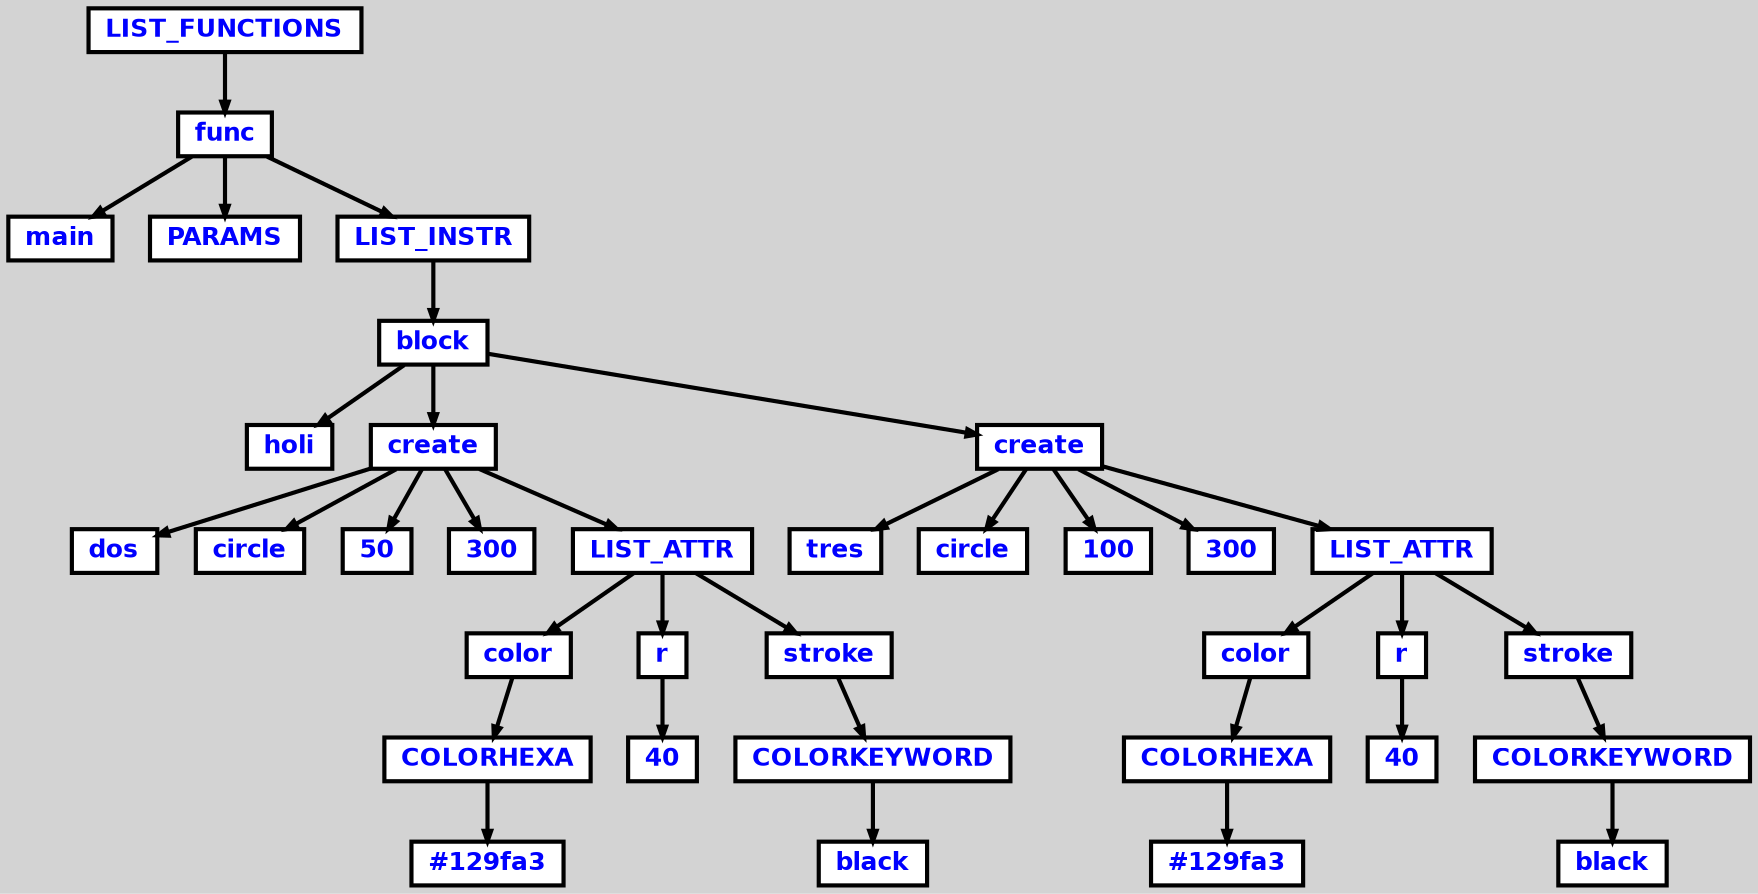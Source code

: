 digraph {

	ordering=out;
	ranksep=.4;
	bgcolor="lightgrey"; node [shape=box, fixedsize=false, fontsize=12, fontname="Helvetica-bold", fontcolor="blue"
		width=.25, height=.25, color="black", fillcolor="white", style="filled, solid, bold"];
	edge [arrowsize=.5, color="black", style="bold"]

  n0 [label="LIST_FUNCTIONS"];
  n1 [label="func"];
  n1 [label="func"];
  n2 [label="main"];
  n3 [label="PARAMS"];
  n4 [label="LIST_INSTR"];
  n4 [label="LIST_INSTR"];
  n5 [label="block"];
  n5 [label="block"];
  n6 [label="holi"];
  n7 [label="create"];
  n7 [label="create"];
  n8 [label="dos"];
  n9 [label="circle"];
  n10 [label="50"];
  n11 [label="300"];
  n12 [label="LIST_ATTR"];
  n12 [label="LIST_ATTR"];
  n13 [label="color"];
  n13 [label="color"];
  n14 [label="COLORHEXA"];
  n14 [label="COLORHEXA"];
  n15 [label="#129fa3"];
  n16 [label="r"];
  n16 [label="r"];
  n17 [label="40"];
  n18 [label="stroke"];
  n18 [label="stroke"];
  n19 [label="COLORKEYWORD"];
  n19 [label="COLORKEYWORD"];
  n20 [label="black"];
  n21 [label="create"];
  n21 [label="create"];
  n22 [label="tres"];
  n23 [label="circle"];
  n24 [label="100"];
  n25 [label="300"];
  n26 [label="LIST_ATTR"];
  n26 [label="LIST_ATTR"];
  n27 [label="color"];
  n27 [label="color"];
  n28 [label="COLORHEXA"];
  n28 [label="COLORHEXA"];
  n29 [label="#129fa3"];
  n30 [label="r"];
  n30 [label="r"];
  n31 [label="40"];
  n32 [label="stroke"];
  n32 [label="stroke"];
  n33 [label="COLORKEYWORD"];
  n33 [label="COLORKEYWORD"];
  n34 [label="black"];

  n0 -> n1 // "LIST_FUNCTIONS" -> "func"
  n1 -> n2 // "func" -> "main"
  n1 -> n3 // "func" -> "PARAMS"
  n1 -> n4 // "func" -> "LIST_INSTR"
  n4 -> n5 // "LIST_INSTR" -> "block"
  n5 -> n6 // "block" -> "holi"
  n5 -> n7 // "block" -> "create"
  n7 -> n8 // "create" -> "dos"
  n7 -> n9 // "create" -> "circle"
  n7 -> n10 // "create" -> "50"
  n7 -> n11 // "create" -> "300"
  n7 -> n12 // "create" -> "LIST_ATTR"
  n12 -> n13 // "LIST_ATTR" -> "color"
  n13 -> n14 // "color" -> "COLORHEXA"
  n14 -> n15 // "COLORHEXA" -> "#129fa3"
  n12 -> n16 // "LIST_ATTR" -> "r"
  n16 -> n17 // "r" -> "40"
  n12 -> n18 // "LIST_ATTR" -> "stroke"
  n18 -> n19 // "stroke" -> "COLORKEYWORD"
  n19 -> n20 // "COLORKEYWORD" -> "black"
  n5 -> n21 // "block" -> "create"
  n21 -> n22 // "create" -> "tres"
  n21 -> n23 // "create" -> "circle"
  n21 -> n24 // "create" -> "100"
  n21 -> n25 // "create" -> "300"
  n21 -> n26 // "create" -> "LIST_ATTR"
  n26 -> n27 // "LIST_ATTR" -> "color"
  n27 -> n28 // "color" -> "COLORHEXA"
  n28 -> n29 // "COLORHEXA" -> "#129fa3"
  n26 -> n30 // "LIST_ATTR" -> "r"
  n30 -> n31 // "r" -> "40"
  n26 -> n32 // "LIST_ATTR" -> "stroke"
  n32 -> n33 // "stroke" -> "COLORKEYWORD"
  n33 -> n34 // "COLORKEYWORD" -> "black"

}

